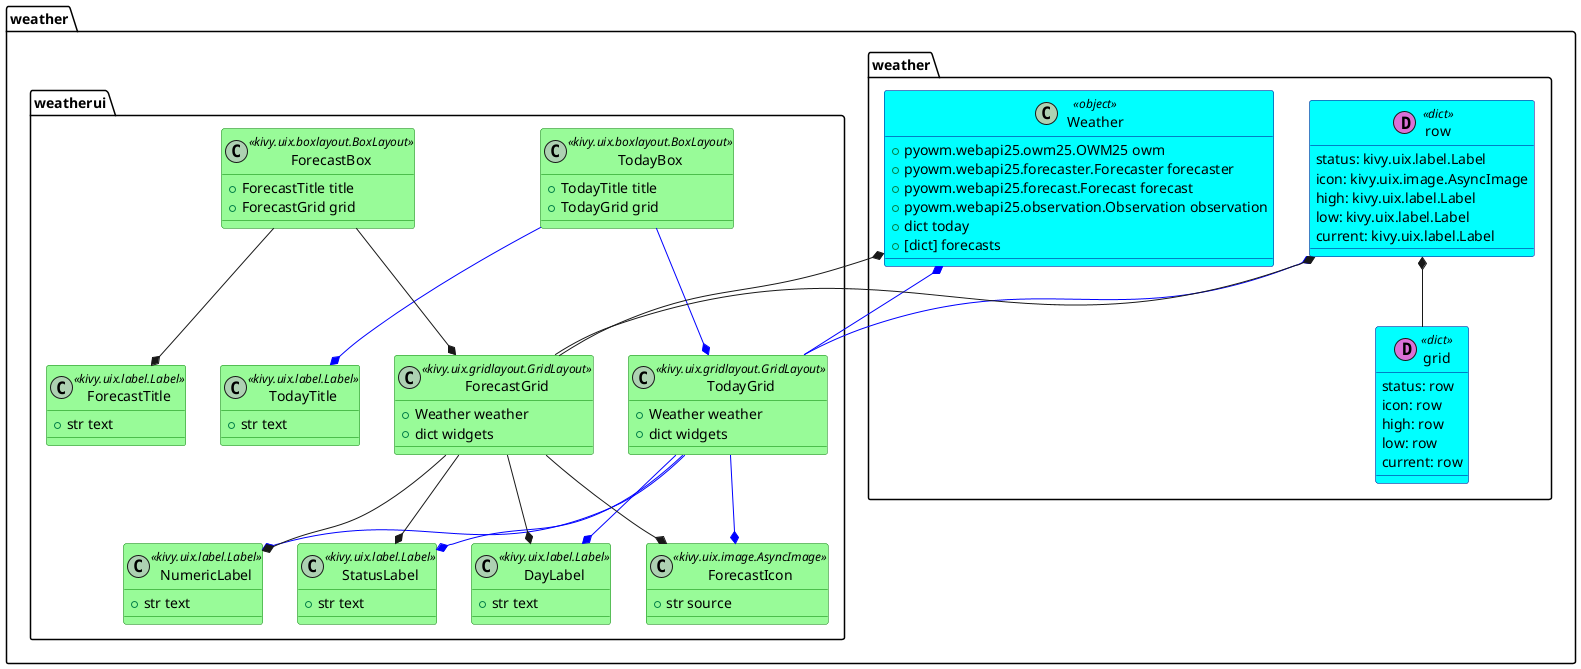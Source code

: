 @startuml

skinparam class {
    BackgroundColor<< kivy.uix.label.Label >> PaleGreen
  	ArrowColor<< kivy.uix.label.Label >> SeaGreen
  	BorderColor<< kivy.uix.label.Label >> Green
    BackgroundColor<< kivy.uix.gridlayout.GridLayout >> PaleGreen
  	ArrowColor<< kivy.uix.gridlayout.GridLayout >> SeaGreen
  	BorderColor<< kivy.uix.gridlayout.GridLayout >> Green
    BackgroundColor<< kivy.uix.boxlayout.BoxLayout >> PaleGreen
  	ArrowColor<< kivy.uix.boxlayout.BoxLayout >> SeaGreen
  	BorderColor<< kivy.uix.boxlayout.BoxLayout >> Green
    BackgroundColor<< kivy.uix.image.AsyncImage >> PaleGreen
  	ArrowColor<< kivy.uix.image.AsyncImage >> SeaGreen
  	BorderColor<< kivy.uix.image.AsyncImage >> Green
    BackgroundColor<< object >> Cyan
  	ArrowColor<< object >> SeaGreen
  	BorderColor<< object >> DarkBlue
    BackgroundColor<< dict >> Cyan
  	ArrowColor<< dict >> SeaGreen
  	BorderColor<< dict >> DarkBlue
}


namespace weather.weather {

    class Weather<< object >> {
        + pyowm.webapi25.owm25.OWM25 owm
        + pyowm.webapi25.forecaster.Forecaster forecaster
        + pyowm.webapi25.forecast.Forecast forecast
        + pyowm.webapi25.observation.Observation observation
        + dict today
        + [dict] forecasts
    }

    class row << (D,orchid) dict >> {
        status: kivy.uix.label.Label
        icon: kivy.uix.image.AsyncImage
        high: kivy.uix.label.Label
        low: kivy.uix.label.Label
        current: kivy.uix.label.Label
    }

    class grid << (D,orchid) dict >> {
        status: row
        icon: row
        high: row
        low: row
        current: row
    }
    row *-- grid
}

namespace weather.weatherui {

    class NumericLabel<< kivy.uix.label.Label >> #palegreen {
        + str text
    }

    class StatusLabel<< kivy.uix.label.Label >> {
        + str text
    }

    class DayLabel<< kivy.uix.label.Label >> {
        + str text
    }

    class ForecastIcon<< kivy.uix.image.AsyncImage >> {
        + str source
    }

    class ForecastGrid<< kivy.uix.gridlayout.GridLayout >> {
        + Weather weather
        + dict widgets
    }

    class TodayGrid<< kivy.uix.gridlayout.GridLayout >> {
        + Weather weather
        + dict widgets
    }

    class TodayTitle<< kivy.uix.label.Label >> {
        + str text
    }

    class ForecastTitle<< kivy.uix.label.Label >> {
        + str text
    }

    class TodayBox << kivy.uix.boxlayout.BoxLayout >> {
        + TodayTitle title
        + TodayGrid grid
    }

    class ForecastBox << kivy.uix.boxlayout.BoxLayout >> {
        + ForecastTitle title
        + ForecastGrid grid
    }


    TodayBox --[#Blue]* TodayTitle
    TodayBox --[#Blue]* TodayGrid
    TodayGrid --[#Blue]* NumericLabel
    TodayGrid --[#Blue]* StatusLabel
    TodayGrid --[#Blue]* DayLabel
    TodayGrid --[#Blue]* ForecastIcon
    ForecastBox --* ForecastTitle
    ForecastGrid --* NumericLabel
    ForecastGrid --* StatusLabel
    ForecastGrid --* DayLabel
    ForecastGrid --* ForecastIcon
    ForecastBox --* ForecastGrid
    weather.weather.row *-[#Blue]- TodayGrid
    weather.weather.Weather *-[#Blue]- TodayGrid
    weather.weather.row *-- ForecastGrid
    weather.weather.Weather *-- ForecastGrid
}

@enduml
